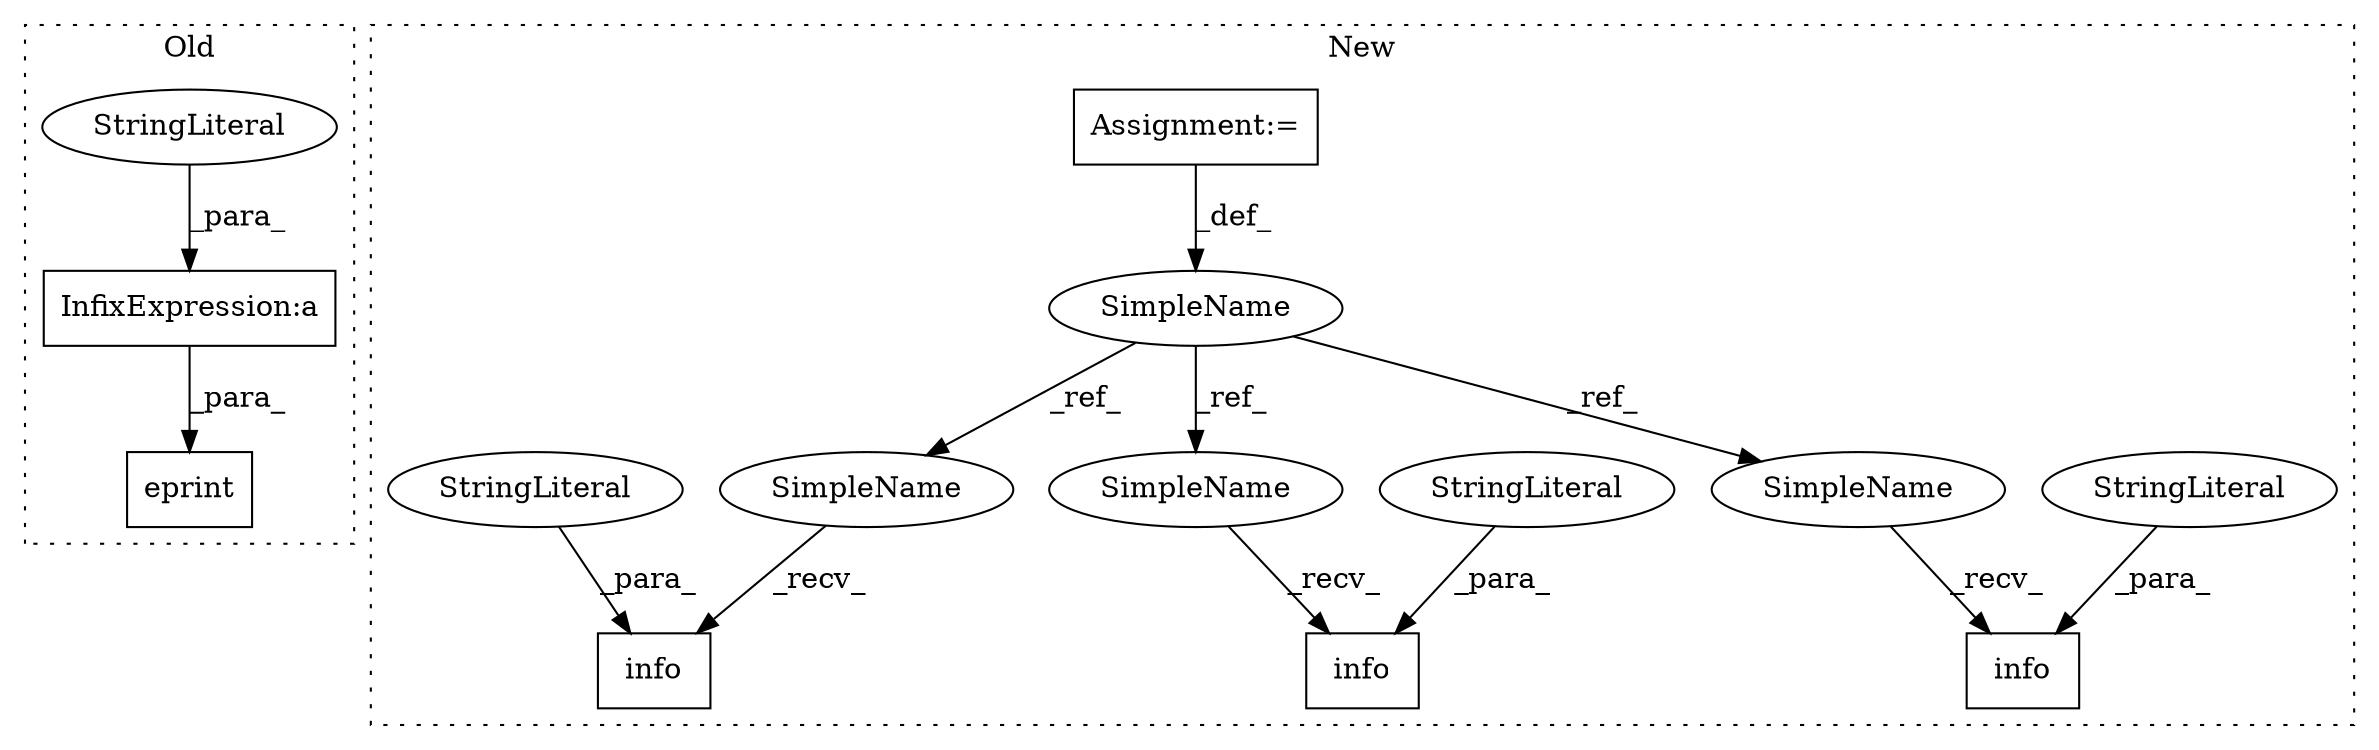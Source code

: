 digraph G {
subgraph cluster0 {
1 [label="eprint" a="32" s="22977,23081" l="7,1" shape="box"];
5 [label="InfixExpression:a" a="27" s="23033" l="3" shape="box"];
6 [label="StringLiteral" a="45" s="22984" l="49" shape="ellipse"];
label = "Old";
style="dotted";
}
subgraph cluster1 {
2 [label="info" a="32" s="22533,22601" l="5,1" shape="box"];
3 [label="StringLiteral" a="45" s="22538" l="32" shape="ellipse"];
4 [label="Assignment:=" a="7" s="21143" l="7" shape="box"];
7 [label="SimpleName" a="42" s="21143" l="7" shape="ellipse"];
8 [label="info" a="32" s="24149,24219" l="5,1" shape="box"];
9 [label="StringLiteral" a="45" s="24154" l="45" shape="ellipse"];
10 [label="info" a="32" s="22260,22327" l="5,1" shape="box"];
11 [label="StringLiteral" a="45" s="22265" l="49" shape="ellipse"];
12 [label="SimpleName" a="42" s="22525" l="7" shape="ellipse"];
13 [label="SimpleName" a="42" s="24141" l="7" shape="ellipse"];
14 [label="SimpleName" a="42" s="22252" l="7" shape="ellipse"];
label = "New";
style="dotted";
}
3 -> 2 [label="_para_"];
4 -> 7 [label="_def_"];
5 -> 1 [label="_para_"];
6 -> 5 [label="_para_"];
7 -> 14 [label="_ref_"];
7 -> 13 [label="_ref_"];
7 -> 12 [label="_ref_"];
9 -> 8 [label="_para_"];
11 -> 10 [label="_para_"];
12 -> 2 [label="_recv_"];
13 -> 8 [label="_recv_"];
14 -> 10 [label="_recv_"];
}